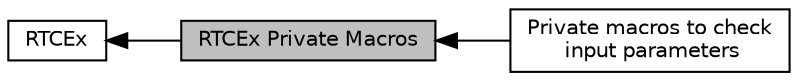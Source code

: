 digraph "RTCEx Private Macros"
{
  edge [fontname="Helvetica",fontsize="10",labelfontname="Helvetica",labelfontsize="10"];
  node [fontname="Helvetica",fontsize="10",shape=record];
  rankdir=LR;
  Node0 [label="RTCEx Private Macros",height=0.2,width=0.4,color="black", fillcolor="grey75", style="filled", fontcolor="black"];
  Node1 [label="RTCEx",height=0.2,width=0.4,color="black", fillcolor="white", style="filled",URL="$group___r_t_c_ex.html",tooltip="RTC Extended HAL module driver. "];
  Node2 [label="Private macros to check\l input parameters",height=0.2,width=0.4,color="black", fillcolor="white", style="filled",URL="$group___r_t_c_ex___i_s___r_t_c___definitions.html"];
  Node1->Node0 [shape=plaintext, dir="back", style="solid"];
  Node0->Node2 [shape=plaintext, dir="back", style="solid"];
}
